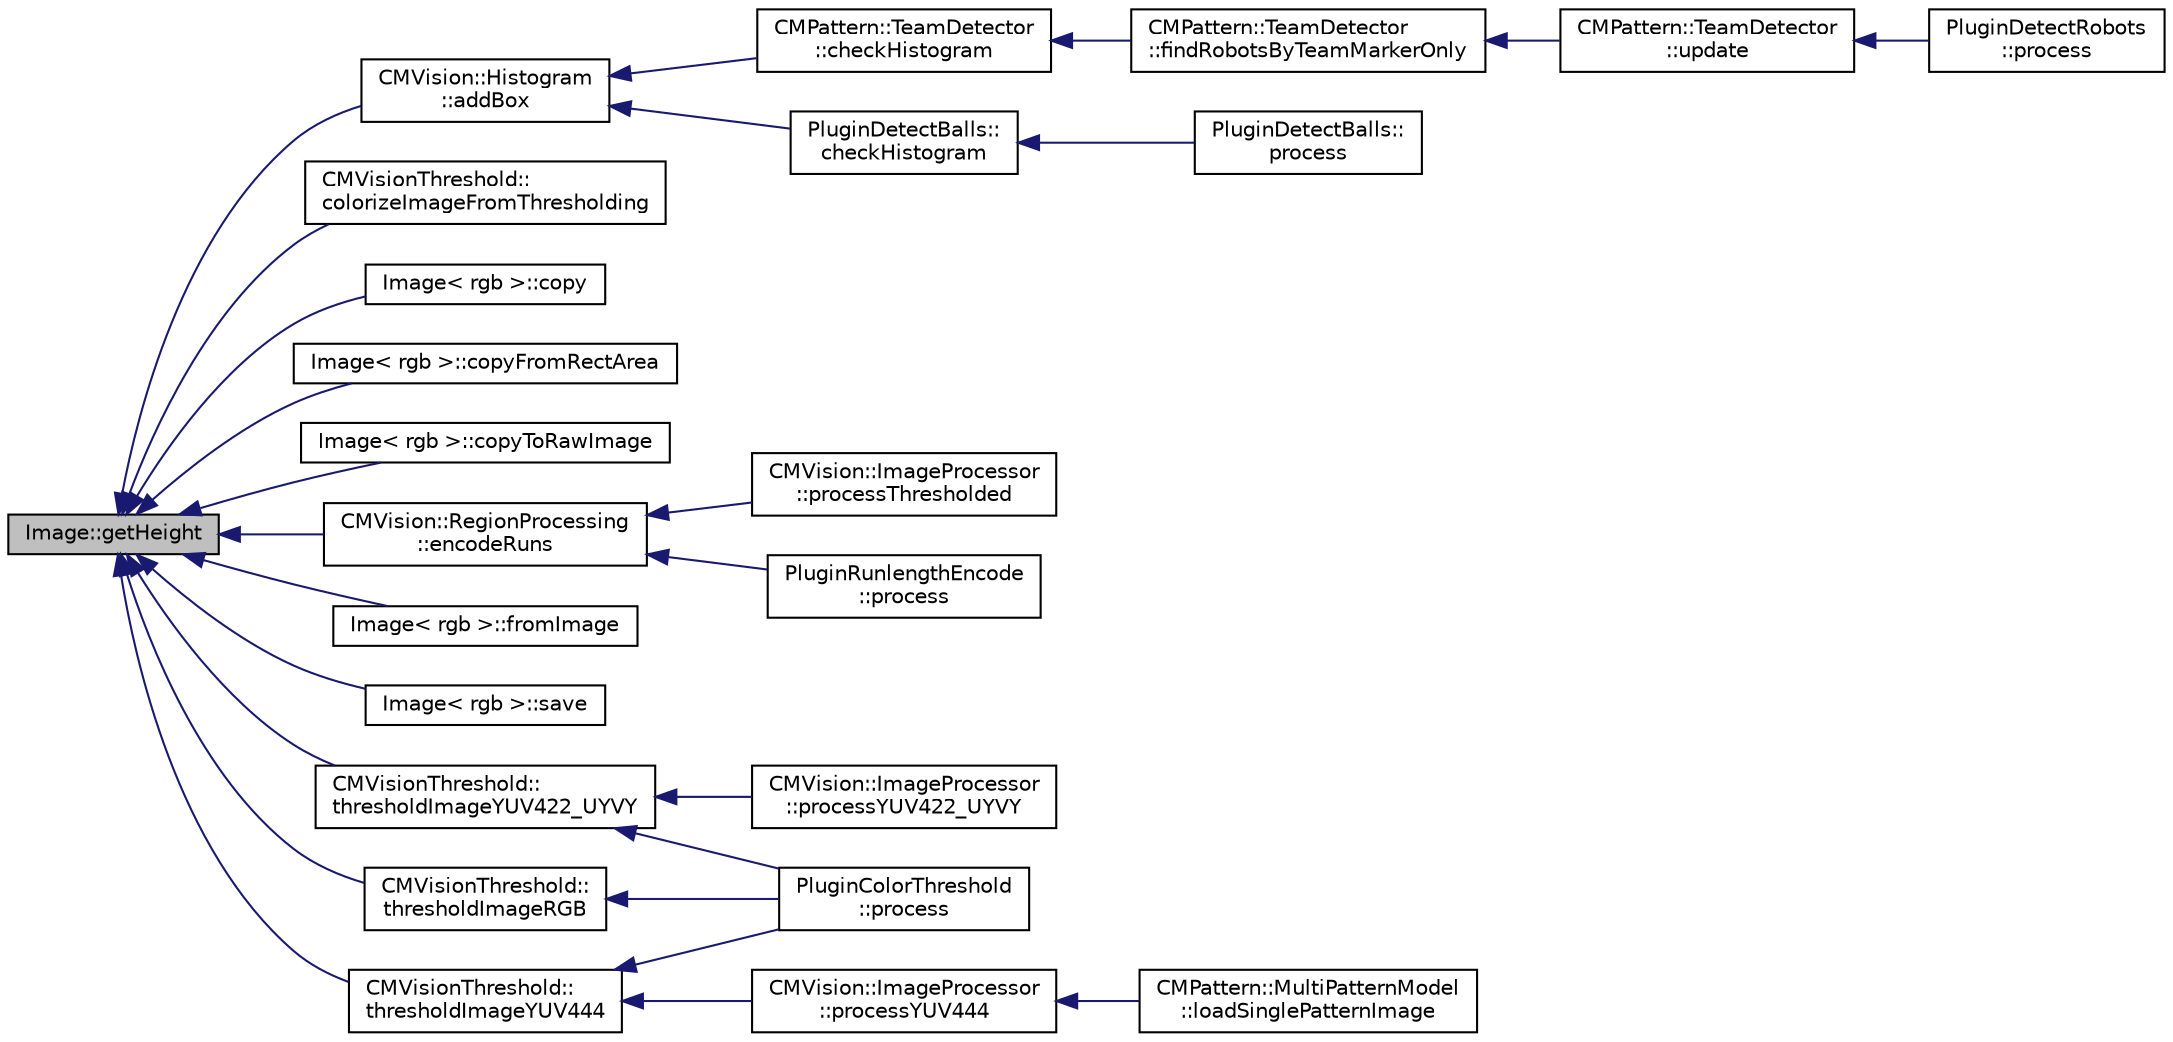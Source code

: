 digraph "Image::getHeight"
{
 // INTERACTIVE_SVG=YES
  edge [fontname="Helvetica",fontsize="10",labelfontname="Helvetica",labelfontsize="10"];
  node [fontname="Helvetica",fontsize="10",shape=record];
  rankdir="LR";
  Node1 [label="Image::getHeight",height=0.2,width=0.4,color="black", fillcolor="grey75", style="filled", fontcolor="black"];
  Node1 -> Node2 [dir="back",color="midnightblue",fontsize="10",style="solid",fontname="Helvetica"];
  Node2 [label="CMVision::Histogram\l::addBox",height=0.2,width=0.4,color="black", fillcolor="white", style="filled",URL="$de/d59/class_c_m_vision_1_1_histogram.html#aee548ba6c1f5efd9cb5506116462cf45"];
  Node2 -> Node3 [dir="back",color="midnightblue",fontsize="10",style="solid",fontname="Helvetica"];
  Node3 [label="PluginDetectBalls::\lcheckHistogram",height=0.2,width=0.4,color="black", fillcolor="white", style="filled",URL="$da/d5c/class_plugin_detect_balls.html#a431157dbd9e331cc67ca06d96500b99d"];
  Node3 -> Node4 [dir="back",color="midnightblue",fontsize="10",style="solid",fontname="Helvetica"];
  Node4 [label="PluginDetectBalls::\lprocess",height=0.2,width=0.4,color="black", fillcolor="white", style="filled",URL="$da/d5c/class_plugin_detect_balls.html#aedc36534989a26c68205855352f3e1d4"];
  Node2 -> Node5 [dir="back",color="midnightblue",fontsize="10",style="solid",fontname="Helvetica"];
  Node5 [label="CMPattern::TeamDetector\l::checkHistogram",height=0.2,width=0.4,color="black", fillcolor="white", style="filled",URL="$d2/dbb/class_c_m_pattern_1_1_team_detector.html#a97dd5482cbae7db4833f7155bb66b12a"];
  Node5 -> Node6 [dir="back",color="midnightblue",fontsize="10",style="solid",fontname="Helvetica"];
  Node6 [label="CMPattern::TeamDetector\l::findRobotsByTeamMarkerOnly",height=0.2,width=0.4,color="black", fillcolor="white", style="filled",URL="$d2/dbb/class_c_m_pattern_1_1_team_detector.html#a6b7f0f921dc9bafbee97d052e0377f5e"];
  Node6 -> Node7 [dir="back",color="midnightblue",fontsize="10",style="solid",fontname="Helvetica"];
  Node7 [label="CMPattern::TeamDetector\l::update",height=0.2,width=0.4,color="black", fillcolor="white", style="filled",URL="$d2/dbb/class_c_m_pattern_1_1_team_detector.html#a37658e3a0620aa89360f0e5ffb1b8259"];
  Node7 -> Node8 [dir="back",color="midnightblue",fontsize="10",style="solid",fontname="Helvetica"];
  Node8 [label="PluginDetectRobots\l::process",height=0.2,width=0.4,color="black", fillcolor="white", style="filled",URL="$de/d27/class_plugin_detect_robots.html#adcea998497d6d8c3de23ec75f993d3dc"];
  Node1 -> Node9 [dir="back",color="midnightblue",fontsize="10",style="solid",fontname="Helvetica"];
  Node9 [label="CMVisionThreshold::\lcolorizeImageFromThresholding",height=0.2,width=0.4,color="black", fillcolor="white", style="filled",URL="$df/dfa/class_c_m_vision_threshold.html#aa39ea00aad3c3d423c0bfb62d8e0675b"];
  Node1 -> Node10 [dir="back",color="midnightblue",fontsize="10",style="solid",fontname="Helvetica"];
  Node10 [label="Image\< rgb \>::copy",height=0.2,width=0.4,color="black", fillcolor="white", style="filled",URL="$de/d73/class_image.html#a3d96ec57076c9e5698e472d3c528c9c1"];
  Node1 -> Node11 [dir="back",color="midnightblue",fontsize="10",style="solid",fontname="Helvetica"];
  Node11 [label="Image\< rgb \>::copyFromRectArea",height=0.2,width=0.4,color="black", fillcolor="white", style="filled",URL="$de/d73/class_image.html#a8160fd6bfaf5ce50466c4d9d1a1207f2"];
  Node1 -> Node12 [dir="back",color="midnightblue",fontsize="10",style="solid",fontname="Helvetica"];
  Node12 [label="Image\< rgb \>::copyToRawImage",height=0.2,width=0.4,color="black", fillcolor="white", style="filled",URL="$de/d73/class_image.html#a840019e008329b5d6f4637b6b64e7bf4"];
  Node1 -> Node13 [dir="back",color="midnightblue",fontsize="10",style="solid",fontname="Helvetica"];
  Node13 [label="CMVision::RegionProcessing\l::encodeRuns",height=0.2,width=0.4,color="black", fillcolor="white", style="filled",URL="$d7/d54/class_c_m_vision_1_1_region_processing.html#a2770fce8bd4ac313ee104853b5b71078"];
  Node13 -> Node14 [dir="back",color="midnightblue",fontsize="10",style="solid",fontname="Helvetica"];
  Node14 [label="PluginRunlengthEncode\l::process",height=0.2,width=0.4,color="black", fillcolor="white", style="filled",URL="$dd/d41/class_plugin_runlength_encode.html#a9af9d0cedabb2d52b028f732b707324c"];
  Node13 -> Node15 [dir="back",color="midnightblue",fontsize="10",style="solid",fontname="Helvetica"];
  Node15 [label="CMVision::ImageProcessor\l::processThresholded",height=0.2,width=0.4,color="black", fillcolor="white", style="filled",URL="$d7/df4/class_c_m_vision_1_1_image_processor.html#a44dc920b71309ac27ead1f79292a893a"];
  Node1 -> Node16 [dir="back",color="midnightblue",fontsize="10",style="solid",fontname="Helvetica"];
  Node16 [label="Image\< rgb \>::fromImage",height=0.2,width=0.4,color="black", fillcolor="white", style="filled",URL="$de/d73/class_image.html#a62fd40ab6d35a0ca3ef735347839ad4b"];
  Node1 -> Node17 [dir="back",color="midnightblue",fontsize="10",style="solid",fontname="Helvetica"];
  Node17 [label="Image\< rgb \>::save",height=0.2,width=0.4,color="black", fillcolor="white", style="filled",URL="$de/d73/class_image.html#ae52edd160c6e586d96e7b49f1a2f6eda"];
  Node1 -> Node18 [dir="back",color="midnightblue",fontsize="10",style="solid",fontname="Helvetica"];
  Node18 [label="CMVisionThreshold::\lthresholdImageRGB",height=0.2,width=0.4,color="black", fillcolor="white", style="filled",URL="$df/dfa/class_c_m_vision_threshold.html#a8210ba3eb28f88f1fe28365aad98223a"];
  Node18 -> Node19 [dir="back",color="midnightblue",fontsize="10",style="solid",fontname="Helvetica"];
  Node19 [label="PluginColorThreshold\l::process",height=0.2,width=0.4,color="black", fillcolor="white", style="filled",URL="$da/d9e/class_plugin_color_threshold.html#ae29da5a42de8efcc35c0f64856d781ae"];
  Node1 -> Node20 [dir="back",color="midnightblue",fontsize="10",style="solid",fontname="Helvetica"];
  Node20 [label="CMVisionThreshold::\lthresholdImageYUV422_UYVY",height=0.2,width=0.4,color="black", fillcolor="white", style="filled",URL="$df/dfa/class_c_m_vision_threshold.html#ad4da4b4d2722cfb057e66a82449b6ca7"];
  Node20 -> Node19 [dir="back",color="midnightblue",fontsize="10",style="solid",fontname="Helvetica"];
  Node20 -> Node21 [dir="back",color="midnightblue",fontsize="10",style="solid",fontname="Helvetica"];
  Node21 [label="CMVision::ImageProcessor\l::processYUV422_UYVY",height=0.2,width=0.4,color="black", fillcolor="white", style="filled",URL="$d7/df4/class_c_m_vision_1_1_image_processor.html#a7b59b169b46023805e236fa111980dc9"];
  Node1 -> Node22 [dir="back",color="midnightblue",fontsize="10",style="solid",fontname="Helvetica"];
  Node22 [label="CMVisionThreshold::\lthresholdImageYUV444",height=0.2,width=0.4,color="black", fillcolor="white", style="filled",URL="$df/dfa/class_c_m_vision_threshold.html#aedf6dafa855e0bc213ec60ab7a07c85b"];
  Node22 -> Node19 [dir="back",color="midnightblue",fontsize="10",style="solid",fontname="Helvetica"];
  Node22 -> Node23 [dir="back",color="midnightblue",fontsize="10",style="solid",fontname="Helvetica"];
  Node23 [label="CMVision::ImageProcessor\l::processYUV444",height=0.2,width=0.4,color="black", fillcolor="white", style="filled",URL="$d7/df4/class_c_m_vision_1_1_image_processor.html#af46987a468b109e9c3e834d442f18b4b"];
  Node23 -> Node24 [dir="back",color="midnightblue",fontsize="10",style="solid",fontname="Helvetica"];
  Node24 [label="CMPattern::MultiPatternModel\l::loadSinglePatternImage",height=0.2,width=0.4,color="black", fillcolor="white", style="filled",URL="$d1/d49/class_c_m_pattern_1_1_multi_pattern_model.html#aa1ae63073c7e67231b602938fb5b16a7"];
}
